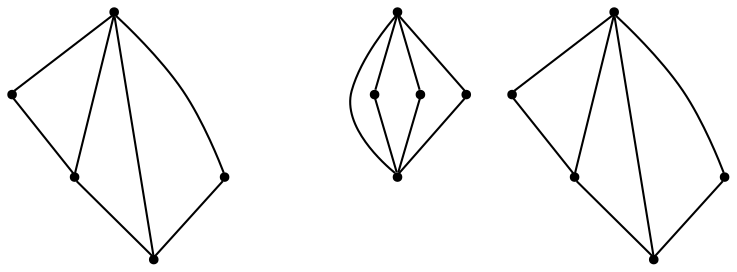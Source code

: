 graph {
  node [shape=point,comment="{\"directed\":false,\"doi\":\"10.1007/978-3-031-22203-0_21\",\"figure\":\"6 (3)\"}"]

  v0 [pos="1121.4160838480834,473.00145372427943"]
  v1 [pos="1046.7948690172364,356.9293178319987"]
  v2 [pos="1121.4160838480834,240.85796883674294"]
  v3 [pos="1237.4856123825089,423.2588313334227"]
  v4 [pos="1220.9070308855646,332.05892070887205"]
  v5 [pos="765.630318289029,473.00145372427943"]
  v6 [pos="765.630318289029,240.85796883674294"]
  v7 [pos="881.7029626559217,423.2588313334227"]
  v8 [pos="865.121138149675,332.05892070887205"]
  v9 [pos="691.013220808228,356.9293178319987"]
  v10 [pos="525.9129605185384,423.2588313334227"]
  v11 [pos="509.3311360122915,332.05892070887205"]
  v12 [pos="409.84028435743676,473.00145372427943"]
  v13 [pos="409.84028435743676,240.85796883674294"]
  v14 [pos="335.22423608552754,356.9293178319987"]

  v0 -- v1 [id="-1",pos="1121.4160838480834,473.00145372427943 1055.0888494115136,456.4187911916644 1046.795838740606,373.5107801479393 1046.7948690172364,356.9293178319987"]
  v0 -- v2 [id="-2",pos="1121.4160838480834,473.00145372427943 922.4302472912236,439.83720170044705 922.4302472912236,274.02114781917766 1121.4160838480834,240.85796883674294"]
  v3 -- v2 [id="-3",pos="1237.4856123825089,423.2588313334227 1291.3151088822992,361.5655387423835 1278.4237835932463,263.28733661654445 1121.4160838480834,240.85796883674294"]
  v0 -- v3 [id="-4",pos="1121.4160838480834,473.00145372427943 1169.7174730133763,473.00041247670094 1211.0713054001687,452.15537963996394 1237.4856123825089,423.2588313334227"]
  v4 -- v2 [id="-5",pos="1220.9070308855646,332.05892070887205 1209.2214174817022,291.85664680416323 1176.9379512182384,254.73823377117435 1121.4160838480834,240.85796883674294"]
  v0 -- v4 [id="-6",pos="1121.4160838480834,473.00145372427943 1198.5486853510681,453.7174984286977 1230.832151614532,389.58599879694543 1220.9070308855646,332.05892070887205"]
  v1 -- v3 [id="-7",pos="1046.7948690172364,356.9293178319987 1038.5029552465342,290.60283269185254 1179.450434790581,332.05892070887205 1237.4856123825089,423.2588313334227"]
  v5 -- v6 [id="-8",pos="765.630318289029,473.00145372427943 566.6485990822152,439.83720170044705 566.6485990822152,274.02114781917766 765.630318289029,240.85796883674294"]
  v7 -- v6 [id="-9",pos="881.7029626559217,423.2588313334227 935.5311916614498,361.5649034069087 922.6375376423624,263.28726411719725 765.630318289029,240.85796883674294"]
  v5 -- v7 [id="-10",pos="765.630318289029,473.00145372427943 813.9333761822338,473.00041247670094 855.2879266722118,452.1550980519336 881.7029626559217,423.2588313334227"]
  v8 -- v6 [id="-11",pos="865.121138149675,332.05892070887205 853.4356218517426,291.85663050761946 821.1521575738618,254.73823072415723 765.630318289029,240.85796883674294"]
  v5 -- v8 [id="-12",pos="765.630318289029,473.00145372427943 842.7629160831273,453.7174953816806 875.046380361008,389.5859785292839 865.121138149675,332.05892070887205"]
  v9 -- v6 [id="-13",pos="691.013220808228,356.9293178319987 691.0120695453696,307.1844991133446 715.8847904075859,257.4395658506919 765.630318289029,240.85796883674294"]
  v5 -- v9 [id="-14",pos="765.630318289029,473.00145372427943 715.8849309271998,456.41883050821514 691.0122100649835,406.6741314419739 691.013220808228,356.9293178319987"]
  v10 -- v11 [id="-15",pos="525.9129605185384,423.2588313334227 544.9186263697927,396.21418431875117 539.2130128723549,361.9381990394104 509.3311360122915,332.05892070887205"]
  v12 -- v10 [id="-16",pos="409.84028435743676,473.00145372427943 470.1745857448441,468.97925627528446 509.04382443019165,449.34670167560256 525.9129605185384,423.2588313334227"]
  v12 -- v13 [id="-17",pos="409.84028435743676,473.00145372427943 210.85442395492035,439.83720170044705 210.85442395492035,274.02114781917766 409.84028435743676,240.85796883674294"]
  v14 -- v13 [id="-18",pos="335.22423608552754,356.9293178319987 335.2220623763617,307.18454097044753 360.0947752899918,257.43957282686813 409.84028435743676,240.85796883674294"]
  v12 -- v14 [id="-19",pos="409.84028435743676,473.00145372427943 360.09495766713155,456.41883748439136 335.22224475350146,406.67417329898626 335.22423608552754,356.9293178319987"]
  v11 -- v13 [id="-20",pos="509.3311360122915,332.05892070887205 497.645630967152,291.8566283879596 465.3621592099326,254.73823032783764 409.84028435743676,240.85796883674294"]
  v12 -- v11 [id="-21",pos="409.84028435743676,473.00145372427943 486.9729260693938,453.7174949853609 519.2563978266132,389.585975893108 509.3311360122915,332.05892070887205"]
}